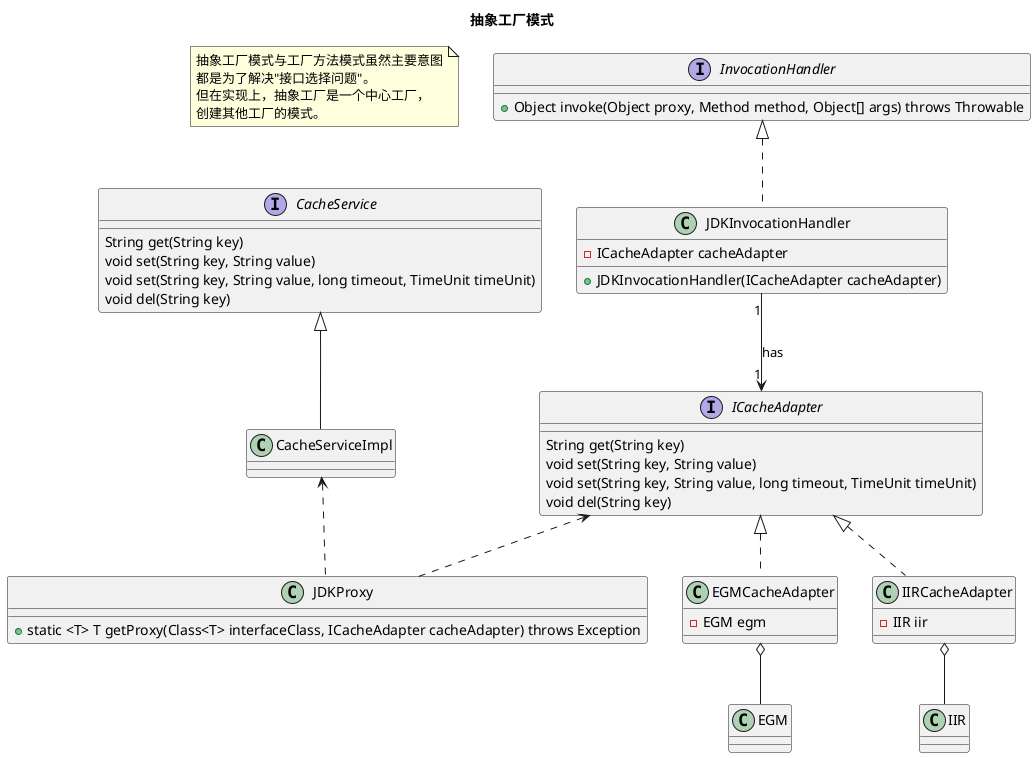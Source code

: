 @startuml

title 抽象工厂模式

note as N1
  抽象⼯⼚模式与⼯⼚⽅法模式虽然主要意图
  都是为了解决"接⼝选择问题"。
  但在实现上，抽象⼯⼚是⼀个中⼼⼯⼚，
  创建其他⼯⼚的模式。
end note

CacheService <|-- CacheServiceImpl

ICacheAdapter <|.. EGMCacheAdapter
ICacheAdapter <|.. IIRCacheAdapter

EGMCacheAdapter o-- EGM
IIRCacheAdapter o-- IIR

ICacheAdapter <.. JDKProxy
CacheServiceImpl <.. JDKProxy
InvocationHandler <|.. JDKInvocationHandler
JDKInvocationHandler "1"-->"1" ICacheAdapter : has

interface CacheService {
  String get(String key)
  void set(String key, String value)
  void set(String key, String value, long timeout, TimeUnit timeUnit)
  void del(String key)
}

interface ICacheAdapter {
  String get(String key)
  void set(String key, String value)
  void set(String key, String value, long timeout, TimeUnit timeUnit)
  void del(String key)
}

class EGMCacheAdapter {
  - EGM egm
}

class IIRCacheAdapter {
  - IIR iir
}

class JDKProxy {
  + static <T> T getProxy(Class<T> interfaceClass, ICacheAdapter cacheAdapter) throws Exception
}

interface InvocationHandler {
 + Object invoke(Object proxy, Method method, Object[] args) throws Throwable
}

class JDKInvocationHandler {
  - ICacheAdapter cacheAdapter
  + JDKInvocationHandler(ICacheAdapter cacheAdapter)
}

@enduml